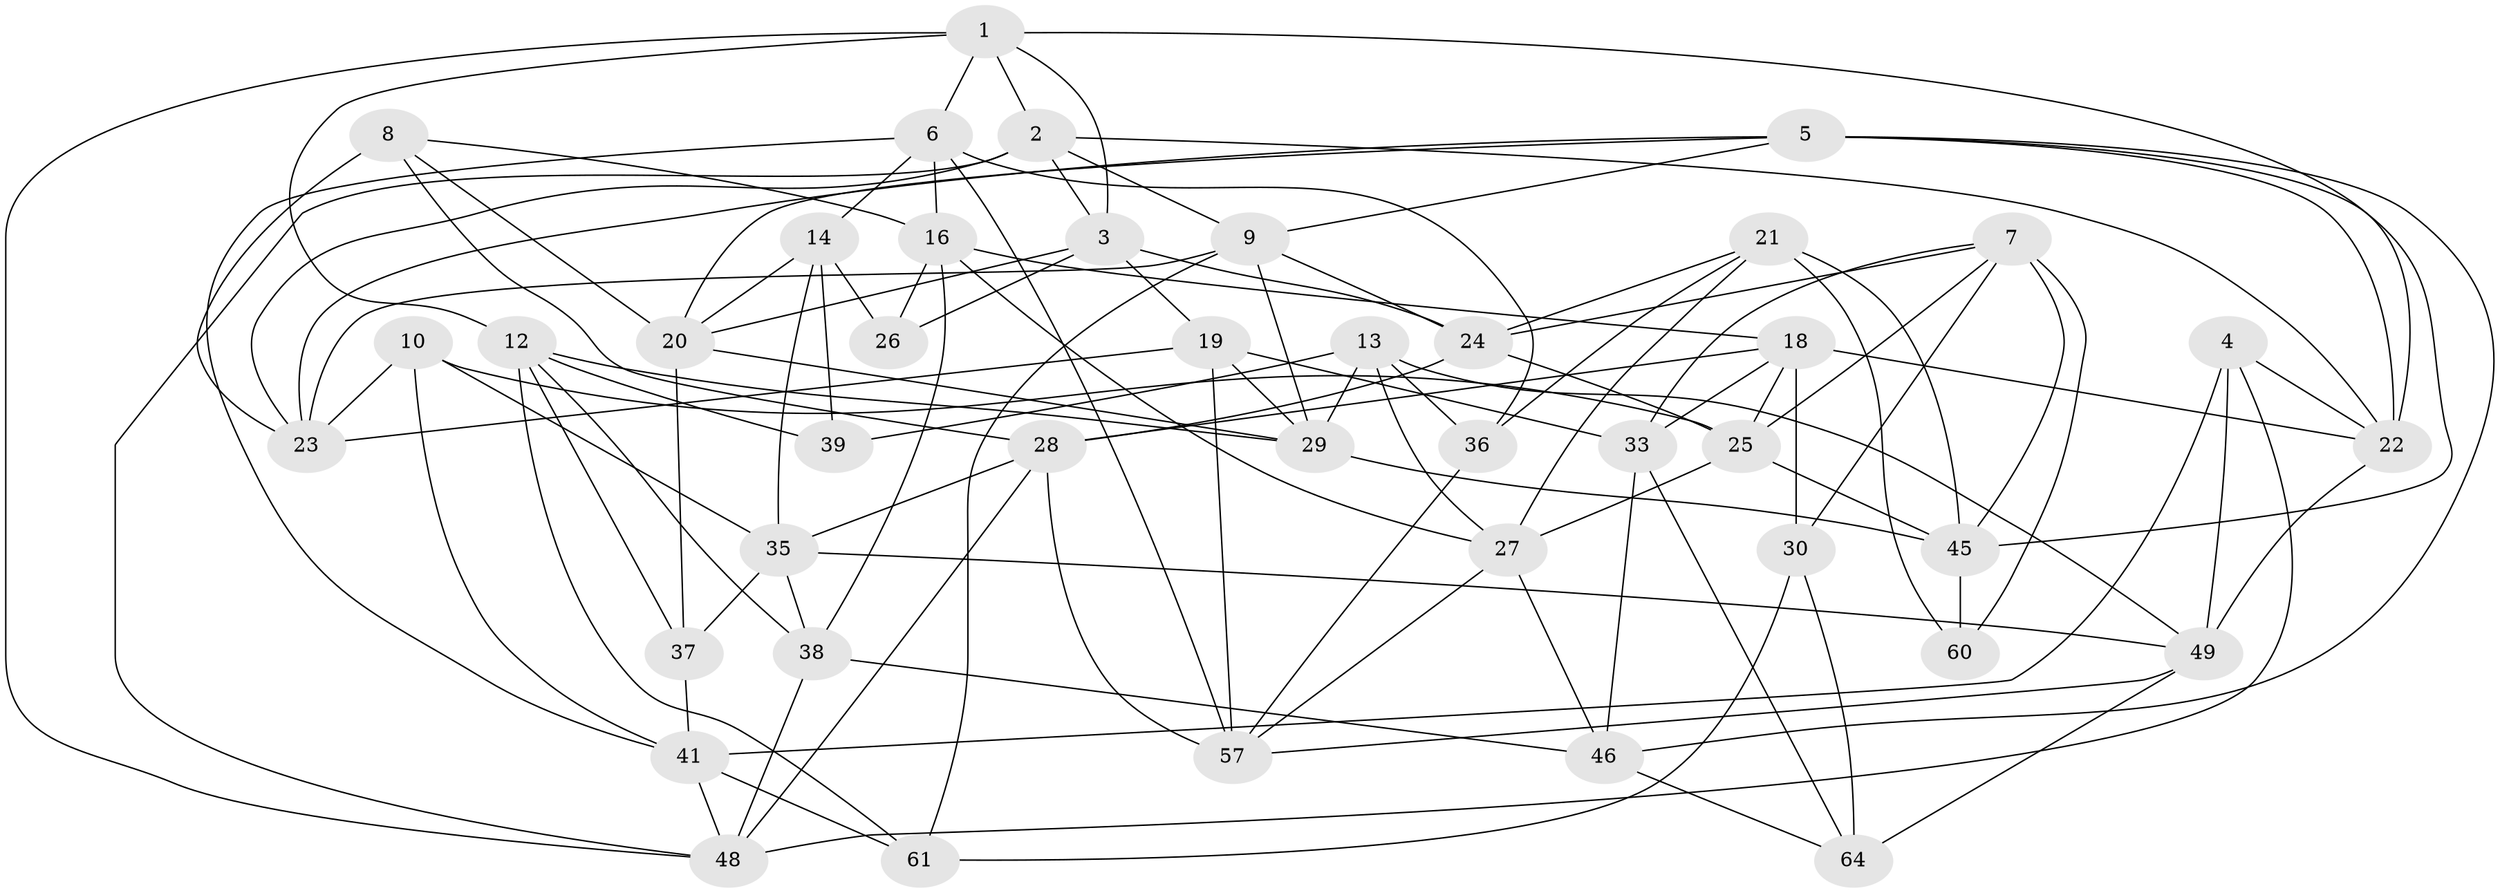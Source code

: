 // Generated by graph-tools (version 1.1) at 2025/52/02/27/25 19:52:29]
// undirected, 42 vertices, 110 edges
graph export_dot {
graph [start="1"]
  node [color=gray90,style=filled];
  1 [super="+43"];
  2 [super="+15"];
  3 [super="+11"];
  4;
  5 [super="+40"];
  6 [super="+17"];
  7 [super="+71"];
  8;
  9 [super="+73"];
  10;
  12 [super="+62"];
  13 [super="+54"];
  14 [super="+55"];
  16 [super="+53"];
  18 [super="+44"];
  19 [super="+67"];
  20 [super="+56"];
  21 [super="+42"];
  22 [super="+72"];
  23 [super="+34"];
  24 [super="+52"];
  25 [super="+58"];
  26;
  27 [super="+32"];
  28 [super="+31"];
  29 [super="+69"];
  30;
  33 [super="+65"];
  35 [super="+70"];
  36;
  37;
  38 [super="+68"];
  39;
  41 [super="+47"];
  45 [super="+63"];
  46 [super="+51"];
  48 [super="+59"];
  49 [super="+50"];
  57 [super="+66"];
  60;
  61;
  64;
  1 -- 48;
  1 -- 2;
  1 -- 12;
  1 -- 6;
  1 -- 22;
  1 -- 3;
  2 -- 48;
  2 -- 23;
  2 -- 22;
  2 -- 9;
  2 -- 3;
  3 -- 26;
  3 -- 19;
  3 -- 24;
  3 -- 20;
  4 -- 22;
  4 -- 49;
  4 -- 48;
  4 -- 41;
  5 -- 9;
  5 -- 23;
  5 -- 20;
  5 -- 46;
  5 -- 45;
  5 -- 22;
  6 -- 36;
  6 -- 16;
  6 -- 41;
  6 -- 14;
  6 -- 57;
  7 -- 24;
  7 -- 25;
  7 -- 60;
  7 -- 30;
  7 -- 33;
  7 -- 45;
  8 -- 20;
  8 -- 16;
  8 -- 23;
  8 -- 28;
  9 -- 24;
  9 -- 23;
  9 -- 61;
  9 -- 29;
  10 -- 35;
  10 -- 23;
  10 -- 25;
  10 -- 41;
  12 -- 39;
  12 -- 61;
  12 -- 37;
  12 -- 38;
  12 -- 29;
  13 -- 39 [weight=2];
  13 -- 49;
  13 -- 36;
  13 -- 29;
  13 -- 27;
  14 -- 39;
  14 -- 26 [weight=2];
  14 -- 35;
  14 -- 20;
  16 -- 27;
  16 -- 26;
  16 -- 18;
  16 -- 38;
  18 -- 28;
  18 -- 33;
  18 -- 30;
  18 -- 25;
  18 -- 22;
  19 -- 23;
  19 -- 29;
  19 -- 33 [weight=2];
  19 -- 57;
  20 -- 29;
  20 -- 37;
  21 -- 60 [weight=2];
  21 -- 36;
  21 -- 45;
  21 -- 24;
  21 -- 27;
  22 -- 49;
  24 -- 25;
  24 -- 28;
  25 -- 27;
  25 -- 45;
  27 -- 46;
  27 -- 57;
  28 -- 57;
  28 -- 35;
  28 -- 48;
  29 -- 45;
  30 -- 61;
  30 -- 64;
  33 -- 46;
  33 -- 64;
  35 -- 49;
  35 -- 37;
  35 -- 38;
  36 -- 57;
  37 -- 41;
  38 -- 48;
  38 -- 46 [weight=2];
  41 -- 48;
  41 -- 61;
  45 -- 60;
  46 -- 64;
  49 -- 64;
  49 -- 57;
}
